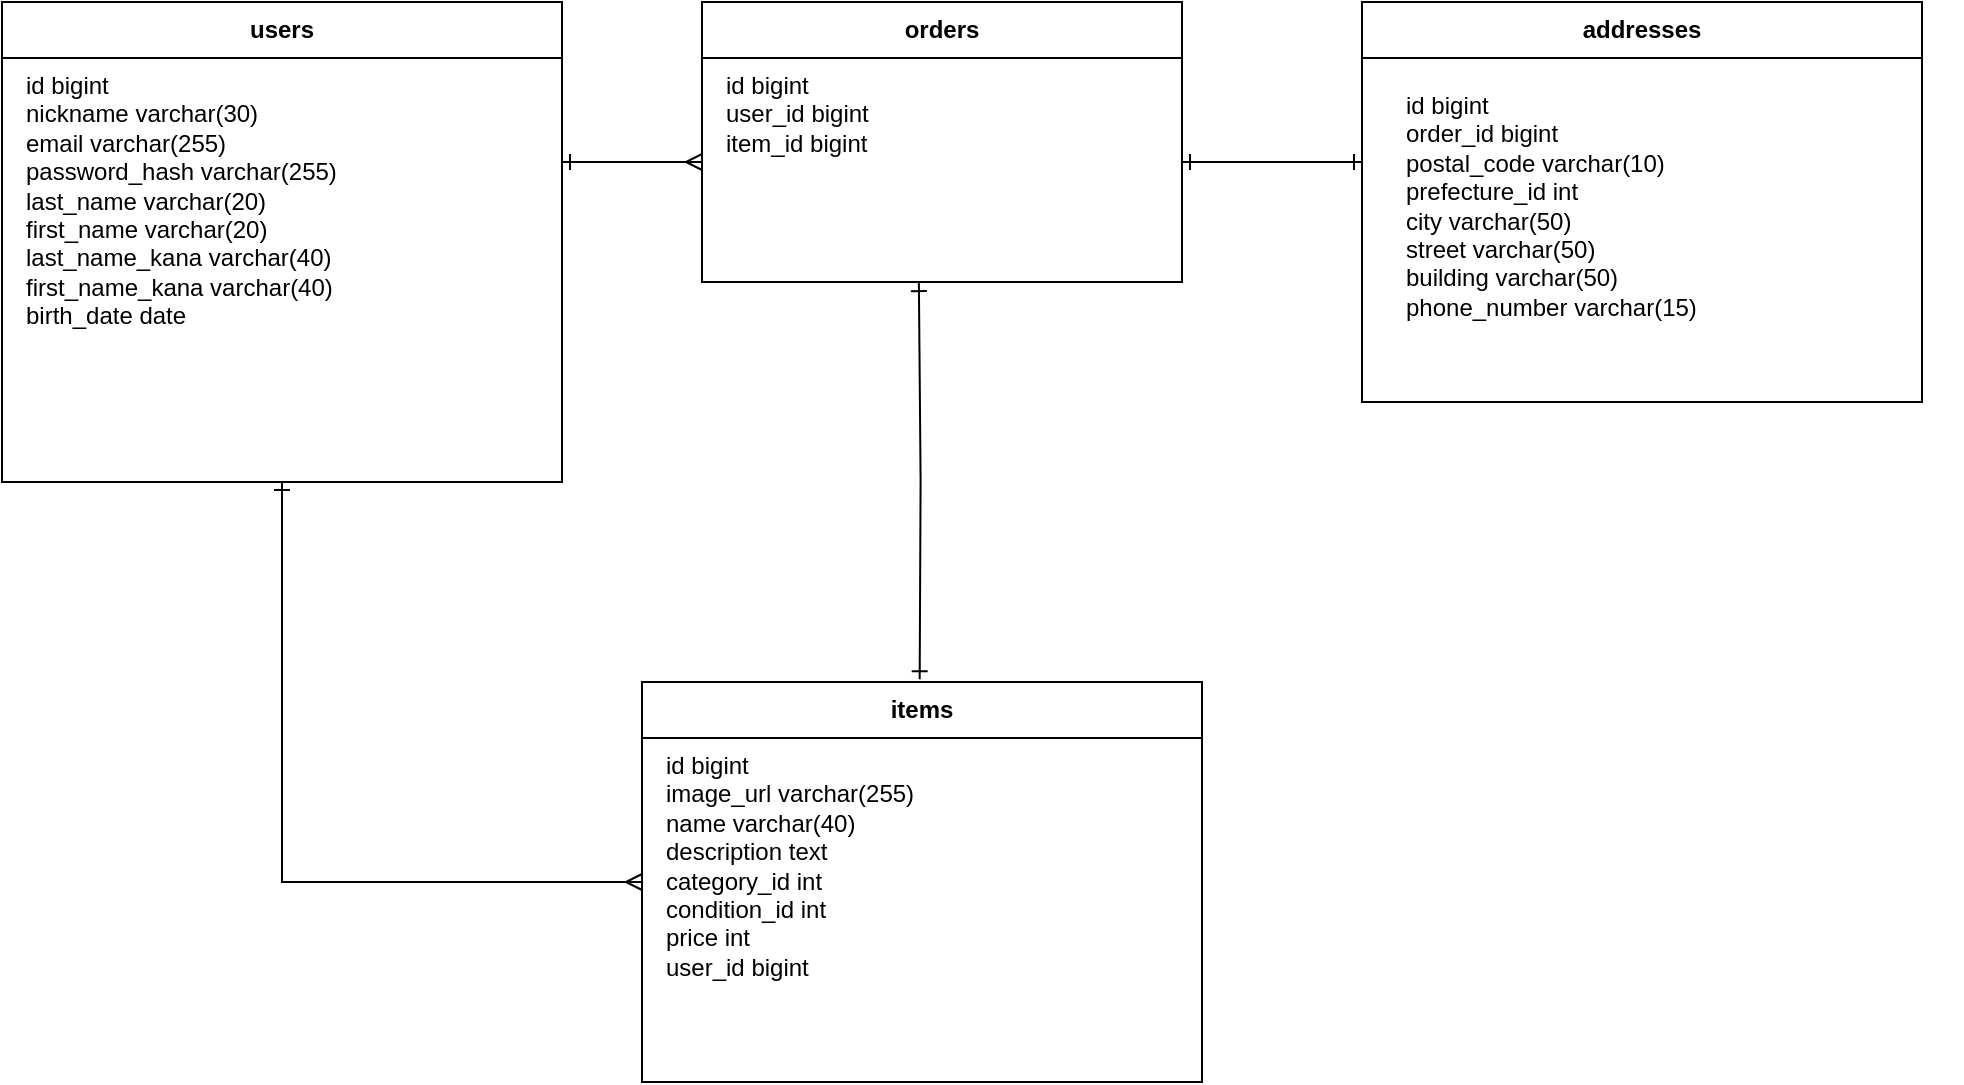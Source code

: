 <mxfile>
    <diagram id="0rWLQNU3wmxKYMFBeWly" name="ER Diagram">
        <mxGraphModel dx="1051" dy="567" grid="1" gridSize="10" guides="1" tooltips="1" connect="1" arrows="1" fold="1" page="1" pageScale="1" pageWidth="827" pageHeight="1169" math="0" shadow="0">
            <root>
                <mxCell id="0"/>
                <mxCell id="1" parent="0"/>
                <mxCell id="244" value="users" style="shape=swimlane;horizontal=1;rounded=0;whiteSpace=wrap;fillColor=none;strokeColor=#000000;startSize=28;fontStyle=1;portConstraint=eastwest;rotatable=0;" parent="1" vertex="1">
                    <mxGeometry x="20" y="240" width="280" height="240" as="geometry"/>
                </mxCell>
                <mxCell id="245" value="id bigint&#xa;nickname varchar(30)&#xa;email varchar(255)&#xa;password_hash varchar(255)&#xa;last_name varchar(20)&#xa;first_name varchar(20)&#xa;last_name_kana varchar(40)&#xa;first_name_kana varchar(40)&#xa;birth_date date" style="whiteSpace=wrap;align=left;verticalAlign=top;fillColor=none;strokeColor=none;" parent="244" vertex="1">
                    <mxGeometry x="10" y="28" width="280" height="212" as="geometry"/>
                </mxCell>
                <mxCell id="246" value="items" style="shape=swimlane;horizontal=1;rounded=0;whiteSpace=wrap;fillColor=none;strokeColor=#000000;startSize=28;fontStyle=1;portConstraint=eastwest;rotatable=0;" parent="1" vertex="1">
                    <mxGeometry x="340" y="580" width="280" height="200" as="geometry"/>
                </mxCell>
                <mxCell id="247" value="id bigint&#xa;image_url varchar(255)&#xa;name varchar(40)&#xa;description text&#xa;category_id int&#xa;condition_id int&#xa;price int&#xa;user_id bigint" style="whiteSpace=wrap;align=left;verticalAlign=top;fillColor=none;strokeColor=none;" parent="246" vertex="1">
                    <mxGeometry x="10" y="28" width="280" height="172" as="geometry"/>
                </mxCell>
                <mxCell id="248" value="orders" style="shape=swimlane;horizontal=1;rounded=0;whiteSpace=wrap;fillColor=none;strokeColor=#000000;startSize=28;fontStyle=1;portConstraint=eastwest;rotatable=0;" parent="1" vertex="1">
                    <mxGeometry x="370" y="240" width="240" height="140" as="geometry"/>
                </mxCell>
                <mxCell id="249" value="id bigint&#xa;user_id bigint&#xa;item_id bigint" style="whiteSpace=wrap;align=left;verticalAlign=top;fillColor=none;strokeColor=none;" parent="248" vertex="1">
                    <mxGeometry x="10" y="28" width="230" height="112" as="geometry"/>
                </mxCell>
                <mxCell id="250" value="addresses" style="shape=swimlane;horizontal=1;rounded=0;whiteSpace=wrap;fillColor=none;strokeColor=#000000;startSize=28;fontStyle=1;portConstraint=eastwest;rotatable=0;" parent="1" vertex="1">
                    <mxGeometry x="700" y="240" width="280" height="200" as="geometry"/>
                </mxCell>
                <mxCell id="251" value="id bigint&#xa;order_id bigint&#xa;postal_code varchar(10)&#xa;prefecture_id int&#xa;city varchar(50)&#xa;street varchar(50)&#xa;building varchar(50)&#xa;phone_number varchar(15)" style="whiteSpace=wrap;align=left;verticalAlign=top;fillColor=none;strokeColor=none;" parent="250" vertex="1">
                    <mxGeometry x="20" y="38" width="280" height="172" as="geometry"/>
                </mxCell>
                <mxCell id="252" style="edgeStyle=orthogonalEdgeStyle;rounded=0;strokeColor=#000000;html=1;startArrow=ERone;startFill=1;endArrow=ERmany;endFill=1;rotatable=0;" parent="1" target="246" edge="1">
                    <mxGeometry relative="1" as="geometry">
                        <mxPoint x="160" y="480" as="sourcePoint"/>
                        <Array as="points">
                            <mxPoint x="160" y="480"/>
                            <mxPoint x="160" y="680"/>
                        </Array>
                    </mxGeometry>
                </mxCell>
                <mxCell id="253" style="edgeStyle=orthogonalEdgeStyle;rounded=0;strokeColor=#000000;html=1;startArrow=ERone;startFill=1;endArrow=ERmany;endFill=1;rotatable=0;" parent="1" edge="1">
                    <mxGeometry relative="1" as="geometry">
                        <Array as="points">
                            <mxPoint x="310" y="320"/>
                        </Array>
                        <mxPoint x="300" y="320" as="sourcePoint"/>
                        <mxPoint x="370" y="320" as="targetPoint"/>
                    </mxGeometry>
                </mxCell>
                <mxCell id="254" style="edgeStyle=orthogonalEdgeStyle;rounded=0;strokeColor=#000000;html=1;startArrow=ERone;startFill=1;endArrow=ERone;endFill=1;rotatable=0;entryX=0.428;entryY=1.005;entryDx=0;entryDy=0;exitX=0.428;exitY=-0.007;exitDx=0;exitDy=0;exitPerimeter=0;entryPerimeter=0;" parent="1" target="249" edge="1">
                    <mxGeometry relative="1" as="geometry">
                        <mxPoint x="478.84" y="578.6" as="sourcePoint"/>
                        <mxPoint x="414" y="380" as="targetPoint"/>
                        <Array as="points"/>
                    </mxGeometry>
                </mxCell>
                <mxCell id="255" style="rounded=0;strokeColor=#000000;html=1;startArrow=ERone;startFill=1;endArrow=ERone;endFill=1;rotatable=0;" parent="1" edge="1">
                    <mxGeometry relative="1" as="geometry">
                        <mxPoint x="610" y="320" as="sourcePoint"/>
                        <mxPoint x="700" y="320" as="targetPoint"/>
                    </mxGeometry>
                </mxCell>
            </root>
        </mxGraphModel>
    </diagram>
</mxfile>